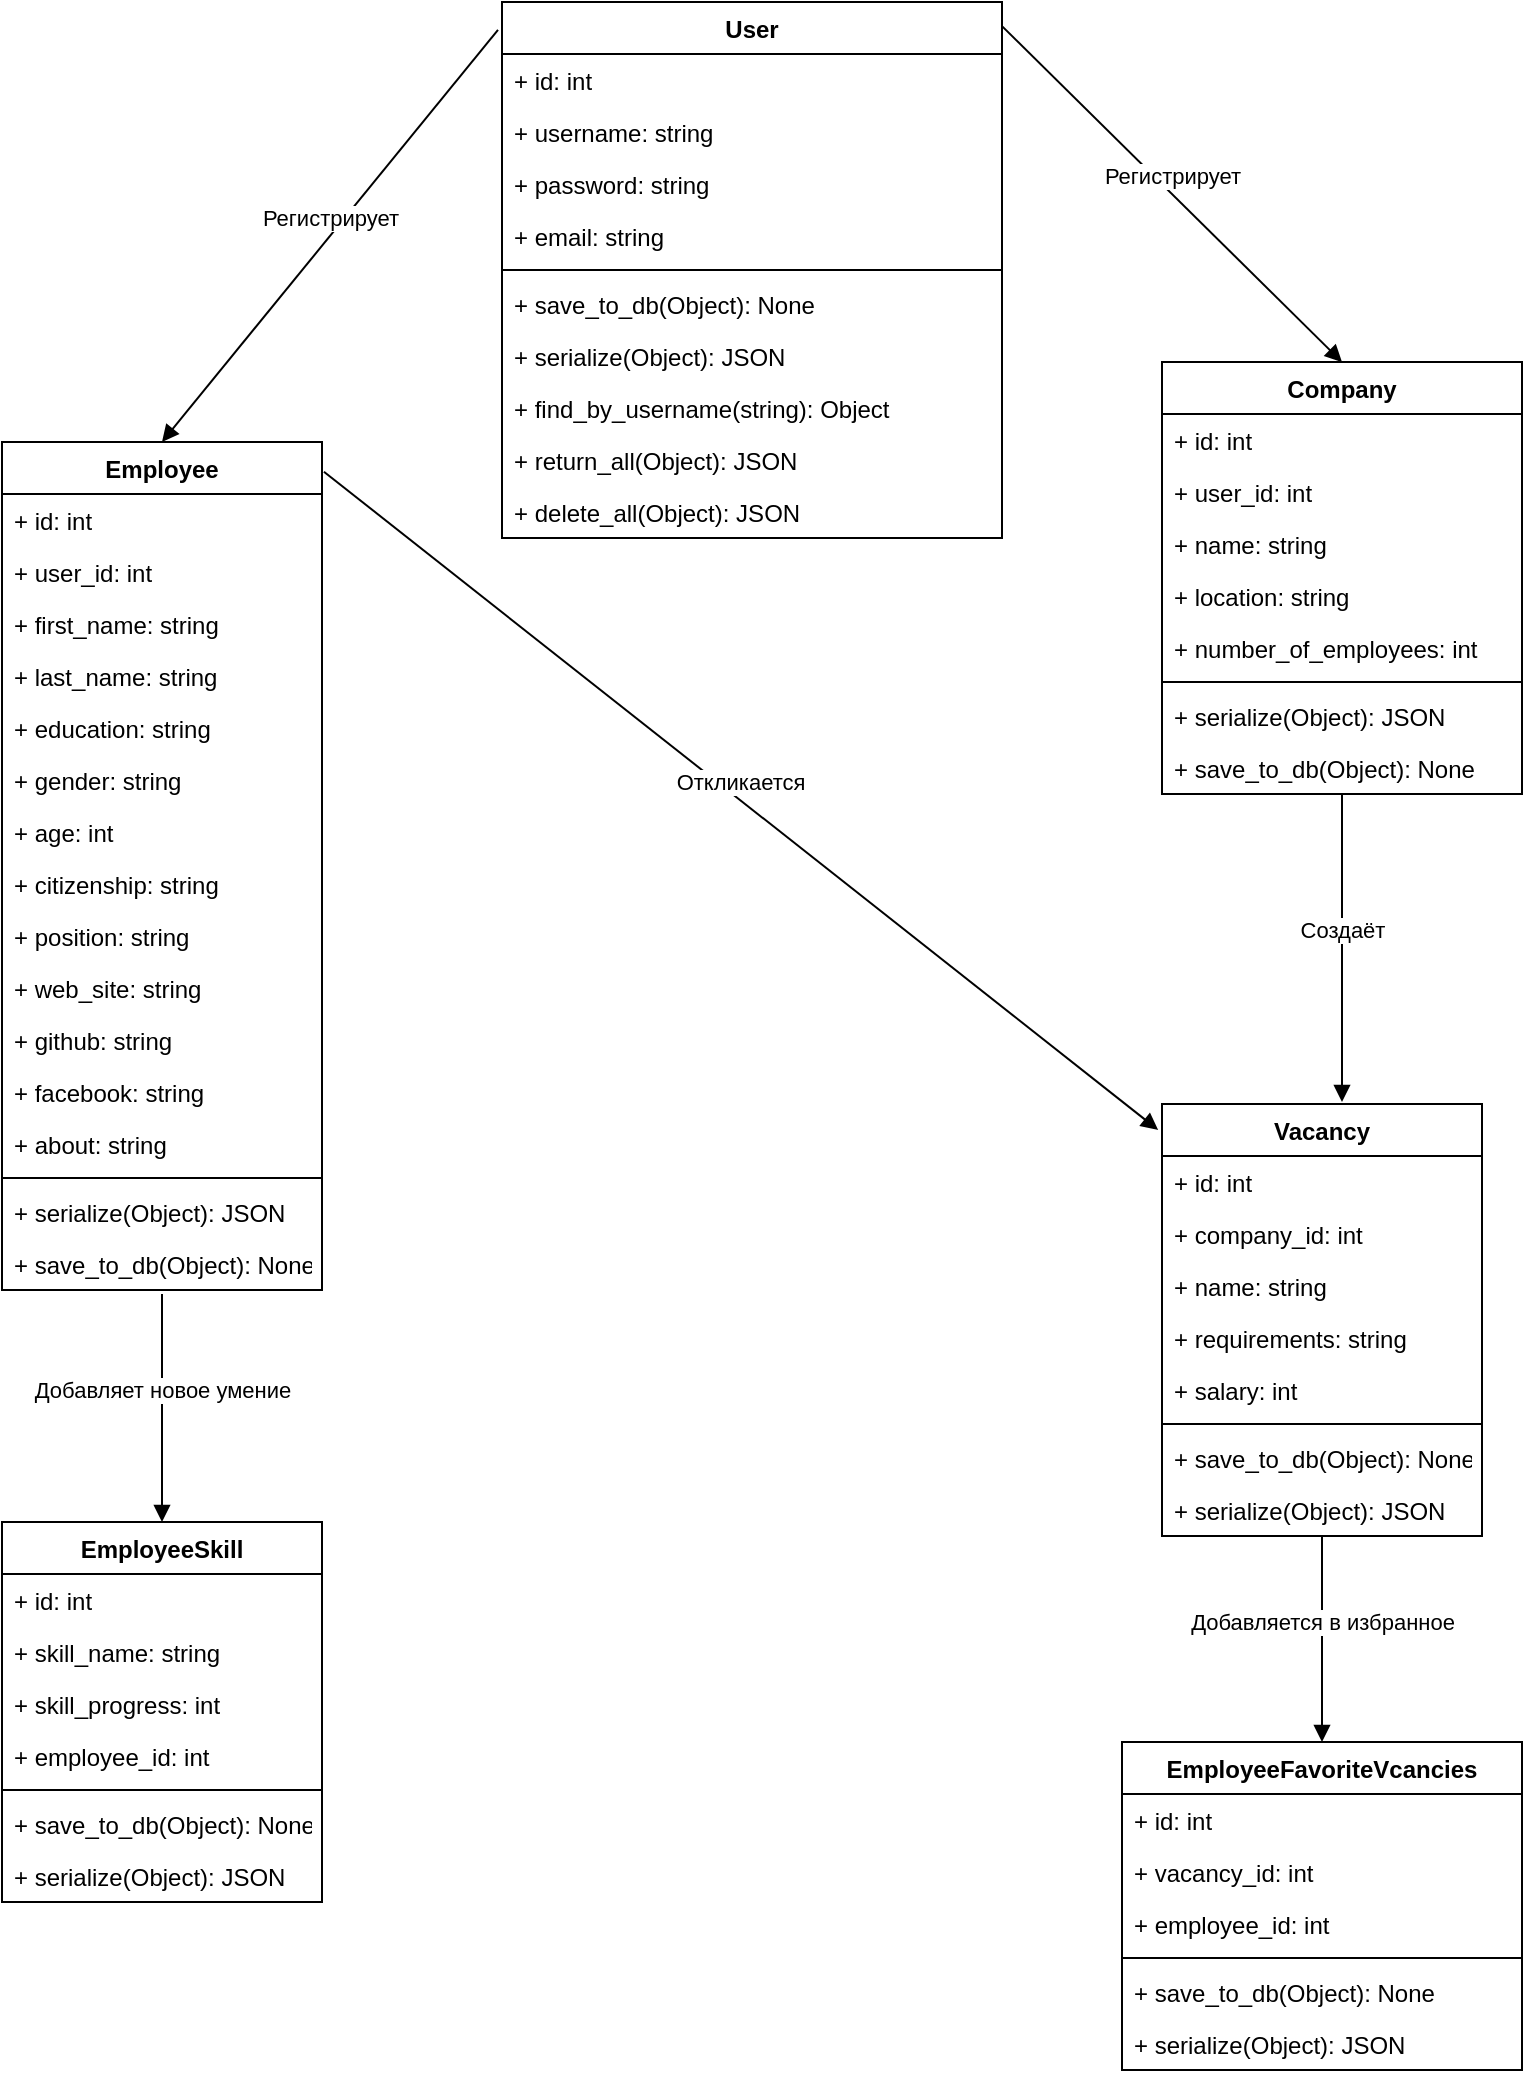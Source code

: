 <mxfile version="14.7.7" type="github">
  <diagram id="C5RBs43oDa-KdzZeNtuy" name="Page-1">
    <mxGraphModel dx="1350" dy="737" grid="1" gridSize="10" guides="1" tooltips="1" connect="1" arrows="1" fold="1" page="1" pageScale="1" pageWidth="827" pageHeight="1169" math="0" shadow="0">
      <root>
        <mxCell id="WIyWlLk6GJQsqaUBKTNV-0" />
        <mxCell id="WIyWlLk6GJQsqaUBKTNV-1" parent="WIyWlLk6GJQsqaUBKTNV-0" />
        <mxCell id="PgZGCa1TyWH5VlwM0zbp-7" value="Company" style="swimlane;fontStyle=1;align=center;verticalAlign=top;childLayout=stackLayout;horizontal=1;startSize=26;horizontalStack=0;resizeParent=1;resizeParentMax=0;resizeLast=0;collapsible=1;marginBottom=0;" vertex="1" parent="WIyWlLk6GJQsqaUBKTNV-1">
          <mxGeometry x="630" y="210" width="180" height="216" as="geometry" />
        </mxCell>
        <mxCell id="PgZGCa1TyWH5VlwM0zbp-8" value="+ id: int" style="text;strokeColor=none;fillColor=none;align=left;verticalAlign=top;spacingLeft=4;spacingRight=4;overflow=hidden;rotatable=0;points=[[0,0.5],[1,0.5]];portConstraint=eastwest;" vertex="1" parent="PgZGCa1TyWH5VlwM0zbp-7">
          <mxGeometry y="26" width="180" height="26" as="geometry" />
        </mxCell>
        <mxCell id="PgZGCa1TyWH5VlwM0zbp-11" value="+ user_id: int" style="text;strokeColor=none;fillColor=none;align=left;verticalAlign=top;spacingLeft=4;spacingRight=4;overflow=hidden;rotatable=0;points=[[0,0.5],[1,0.5]];portConstraint=eastwest;" vertex="1" parent="PgZGCa1TyWH5VlwM0zbp-7">
          <mxGeometry y="52" width="180" height="26" as="geometry" />
        </mxCell>
        <mxCell id="PgZGCa1TyWH5VlwM0zbp-12" value="+ name: string" style="text;strokeColor=none;fillColor=none;align=left;verticalAlign=top;spacingLeft=4;spacingRight=4;overflow=hidden;rotatable=0;points=[[0,0.5],[1,0.5]];portConstraint=eastwest;" vertex="1" parent="PgZGCa1TyWH5VlwM0zbp-7">
          <mxGeometry y="78" width="180" height="26" as="geometry" />
        </mxCell>
        <mxCell id="PgZGCa1TyWH5VlwM0zbp-13" value="+ location: string" style="text;strokeColor=none;fillColor=none;align=left;verticalAlign=top;spacingLeft=4;spacingRight=4;overflow=hidden;rotatable=0;points=[[0,0.5],[1,0.5]];portConstraint=eastwest;" vertex="1" parent="PgZGCa1TyWH5VlwM0zbp-7">
          <mxGeometry y="104" width="180" height="26" as="geometry" />
        </mxCell>
        <mxCell id="PgZGCa1TyWH5VlwM0zbp-14" value="+ number_of_employees: int" style="text;strokeColor=none;fillColor=none;align=left;verticalAlign=top;spacingLeft=4;spacingRight=4;overflow=hidden;rotatable=0;points=[[0,0.5],[1,0.5]];portConstraint=eastwest;" vertex="1" parent="PgZGCa1TyWH5VlwM0zbp-7">
          <mxGeometry y="130" width="180" height="26" as="geometry" />
        </mxCell>
        <mxCell id="PgZGCa1TyWH5VlwM0zbp-9" value="" style="line;strokeWidth=1;fillColor=none;align=left;verticalAlign=middle;spacingTop=-1;spacingLeft=3;spacingRight=3;rotatable=0;labelPosition=right;points=[];portConstraint=eastwest;" vertex="1" parent="PgZGCa1TyWH5VlwM0zbp-7">
          <mxGeometry y="156" width="180" height="8" as="geometry" />
        </mxCell>
        <mxCell id="PgZGCa1TyWH5VlwM0zbp-10" value="+ serialize(Object): JSON" style="text;strokeColor=none;fillColor=none;align=left;verticalAlign=top;spacingLeft=4;spacingRight=4;overflow=hidden;rotatable=0;points=[[0,0.5],[1,0.5]];portConstraint=eastwest;" vertex="1" parent="PgZGCa1TyWH5VlwM0zbp-7">
          <mxGeometry y="164" width="180" height="26" as="geometry" />
        </mxCell>
        <mxCell id="PgZGCa1TyWH5VlwM0zbp-15" value="+ save_to_db(Object): None" style="text;strokeColor=none;fillColor=none;align=left;verticalAlign=top;spacingLeft=4;spacingRight=4;overflow=hidden;rotatable=0;points=[[0,0.5],[1,0.5]];portConstraint=eastwest;" vertex="1" parent="PgZGCa1TyWH5VlwM0zbp-7">
          <mxGeometry y="190" width="180" height="26" as="geometry" />
        </mxCell>
        <mxCell id="PgZGCa1TyWH5VlwM0zbp-17" value="Employee" style="swimlane;fontStyle=1;align=center;verticalAlign=top;childLayout=stackLayout;horizontal=1;startSize=26;horizontalStack=0;resizeParent=1;resizeParentMax=0;resizeLast=0;collapsible=1;marginBottom=0;" vertex="1" parent="WIyWlLk6GJQsqaUBKTNV-1">
          <mxGeometry x="50" y="250" width="160" height="424" as="geometry" />
        </mxCell>
        <mxCell id="PgZGCa1TyWH5VlwM0zbp-18" value="+ id: int" style="text;strokeColor=none;fillColor=none;align=left;verticalAlign=top;spacingLeft=4;spacingRight=4;overflow=hidden;rotatable=0;points=[[0,0.5],[1,0.5]];portConstraint=eastwest;" vertex="1" parent="PgZGCa1TyWH5VlwM0zbp-17">
          <mxGeometry y="26" width="160" height="26" as="geometry" />
        </mxCell>
        <mxCell id="PgZGCa1TyWH5VlwM0zbp-21" value="+ user_id: int" style="text;strokeColor=none;fillColor=none;align=left;verticalAlign=top;spacingLeft=4;spacingRight=4;overflow=hidden;rotatable=0;points=[[0,0.5],[1,0.5]];portConstraint=eastwest;" vertex="1" parent="PgZGCa1TyWH5VlwM0zbp-17">
          <mxGeometry y="52" width="160" height="26" as="geometry" />
        </mxCell>
        <mxCell id="PgZGCa1TyWH5VlwM0zbp-22" value="+ first_name: string" style="text;strokeColor=none;fillColor=none;align=left;verticalAlign=top;spacingLeft=4;spacingRight=4;overflow=hidden;rotatable=0;points=[[0,0.5],[1,0.5]];portConstraint=eastwest;" vertex="1" parent="PgZGCa1TyWH5VlwM0zbp-17">
          <mxGeometry y="78" width="160" height="26" as="geometry" />
        </mxCell>
        <mxCell id="PgZGCa1TyWH5VlwM0zbp-23" value="+ last_name: string" style="text;strokeColor=none;fillColor=none;align=left;verticalAlign=top;spacingLeft=4;spacingRight=4;overflow=hidden;rotatable=0;points=[[0,0.5],[1,0.5]];portConstraint=eastwest;" vertex="1" parent="PgZGCa1TyWH5VlwM0zbp-17">
          <mxGeometry y="104" width="160" height="26" as="geometry" />
        </mxCell>
        <mxCell id="PgZGCa1TyWH5VlwM0zbp-24" value="+ education: string" style="text;strokeColor=none;fillColor=none;align=left;verticalAlign=top;spacingLeft=4;spacingRight=4;overflow=hidden;rotatable=0;points=[[0,0.5],[1,0.5]];portConstraint=eastwest;" vertex="1" parent="PgZGCa1TyWH5VlwM0zbp-17">
          <mxGeometry y="130" width="160" height="26" as="geometry" />
        </mxCell>
        <mxCell id="PgZGCa1TyWH5VlwM0zbp-25" value="+ gender: string" style="text;strokeColor=none;fillColor=none;align=left;verticalAlign=top;spacingLeft=4;spacingRight=4;overflow=hidden;rotatable=0;points=[[0,0.5],[1,0.5]];portConstraint=eastwest;" vertex="1" parent="PgZGCa1TyWH5VlwM0zbp-17">
          <mxGeometry y="156" width="160" height="26" as="geometry" />
        </mxCell>
        <mxCell id="PgZGCa1TyWH5VlwM0zbp-26" value="+ age: int" style="text;strokeColor=none;fillColor=none;align=left;verticalAlign=top;spacingLeft=4;spacingRight=4;overflow=hidden;rotatable=0;points=[[0,0.5],[1,0.5]];portConstraint=eastwest;" vertex="1" parent="PgZGCa1TyWH5VlwM0zbp-17">
          <mxGeometry y="182" width="160" height="26" as="geometry" />
        </mxCell>
        <mxCell id="PgZGCa1TyWH5VlwM0zbp-27" value="+ citizenship: string" style="text;strokeColor=none;fillColor=none;align=left;verticalAlign=top;spacingLeft=4;spacingRight=4;overflow=hidden;rotatable=0;points=[[0,0.5],[1,0.5]];portConstraint=eastwest;" vertex="1" parent="PgZGCa1TyWH5VlwM0zbp-17">
          <mxGeometry y="208" width="160" height="26" as="geometry" />
        </mxCell>
        <mxCell id="PgZGCa1TyWH5VlwM0zbp-28" value="+ position: string" style="text;strokeColor=none;fillColor=none;align=left;verticalAlign=top;spacingLeft=4;spacingRight=4;overflow=hidden;rotatable=0;points=[[0,0.5],[1,0.5]];portConstraint=eastwest;" vertex="1" parent="PgZGCa1TyWH5VlwM0zbp-17">
          <mxGeometry y="234" width="160" height="26" as="geometry" />
        </mxCell>
        <mxCell id="PgZGCa1TyWH5VlwM0zbp-29" value="+ web_site: string" style="text;strokeColor=none;fillColor=none;align=left;verticalAlign=top;spacingLeft=4;spacingRight=4;overflow=hidden;rotatable=0;points=[[0,0.5],[1,0.5]];portConstraint=eastwest;" vertex="1" parent="PgZGCa1TyWH5VlwM0zbp-17">
          <mxGeometry y="260" width="160" height="26" as="geometry" />
        </mxCell>
        <mxCell id="PgZGCa1TyWH5VlwM0zbp-30" value="+ github: string" style="text;strokeColor=none;fillColor=none;align=left;verticalAlign=top;spacingLeft=4;spacingRight=4;overflow=hidden;rotatable=0;points=[[0,0.5],[1,0.5]];portConstraint=eastwest;" vertex="1" parent="PgZGCa1TyWH5VlwM0zbp-17">
          <mxGeometry y="286" width="160" height="26" as="geometry" />
        </mxCell>
        <mxCell id="PgZGCa1TyWH5VlwM0zbp-31" value="+ facebook: string" style="text;strokeColor=none;fillColor=none;align=left;verticalAlign=top;spacingLeft=4;spacingRight=4;overflow=hidden;rotatable=0;points=[[0,0.5],[1,0.5]];portConstraint=eastwest;" vertex="1" parent="PgZGCa1TyWH5VlwM0zbp-17">
          <mxGeometry y="312" width="160" height="26" as="geometry" />
        </mxCell>
        <mxCell id="PgZGCa1TyWH5VlwM0zbp-32" value="+ about: string" style="text;strokeColor=none;fillColor=none;align=left;verticalAlign=top;spacingLeft=4;spacingRight=4;overflow=hidden;rotatable=0;points=[[0,0.5],[1,0.5]];portConstraint=eastwest;" vertex="1" parent="PgZGCa1TyWH5VlwM0zbp-17">
          <mxGeometry y="338" width="160" height="26" as="geometry" />
        </mxCell>
        <mxCell id="PgZGCa1TyWH5VlwM0zbp-19" value="" style="line;strokeWidth=1;fillColor=none;align=left;verticalAlign=middle;spacingTop=-1;spacingLeft=3;spacingRight=3;rotatable=0;labelPosition=right;points=[];portConstraint=eastwest;" vertex="1" parent="PgZGCa1TyWH5VlwM0zbp-17">
          <mxGeometry y="364" width="160" height="8" as="geometry" />
        </mxCell>
        <mxCell id="PgZGCa1TyWH5VlwM0zbp-20" value="+ serialize(Object): JSON" style="text;strokeColor=none;fillColor=none;align=left;verticalAlign=top;spacingLeft=4;spacingRight=4;overflow=hidden;rotatable=0;points=[[0,0.5],[1,0.5]];portConstraint=eastwest;" vertex="1" parent="PgZGCa1TyWH5VlwM0zbp-17">
          <mxGeometry y="372" width="160" height="26" as="geometry" />
        </mxCell>
        <mxCell id="PgZGCa1TyWH5VlwM0zbp-33" value="+ save_to_db(Object): None" style="text;strokeColor=none;fillColor=none;align=left;verticalAlign=top;spacingLeft=4;spacingRight=4;overflow=hidden;rotatable=0;points=[[0,0.5],[1,0.5]];portConstraint=eastwest;" vertex="1" parent="PgZGCa1TyWH5VlwM0zbp-17">
          <mxGeometry y="398" width="160" height="26" as="geometry" />
        </mxCell>
        <mxCell id="PgZGCa1TyWH5VlwM0zbp-35" value="EmployeeSkill" style="swimlane;fontStyle=1;align=center;verticalAlign=top;childLayout=stackLayout;horizontal=1;startSize=26;horizontalStack=0;resizeParent=1;resizeParentMax=0;resizeLast=0;collapsible=1;marginBottom=0;" vertex="1" parent="WIyWlLk6GJQsqaUBKTNV-1">
          <mxGeometry x="50" y="790" width="160" height="190" as="geometry" />
        </mxCell>
        <mxCell id="PgZGCa1TyWH5VlwM0zbp-36" value="+ id: int" style="text;strokeColor=none;fillColor=none;align=left;verticalAlign=top;spacingLeft=4;spacingRight=4;overflow=hidden;rotatable=0;points=[[0,0.5],[1,0.5]];portConstraint=eastwest;" vertex="1" parent="PgZGCa1TyWH5VlwM0zbp-35">
          <mxGeometry y="26" width="160" height="26" as="geometry" />
        </mxCell>
        <mxCell id="PgZGCa1TyWH5VlwM0zbp-39" value="+ skill_name: string" style="text;strokeColor=none;fillColor=none;align=left;verticalAlign=top;spacingLeft=4;spacingRight=4;overflow=hidden;rotatable=0;points=[[0,0.5],[1,0.5]];portConstraint=eastwest;" vertex="1" parent="PgZGCa1TyWH5VlwM0zbp-35">
          <mxGeometry y="52" width="160" height="26" as="geometry" />
        </mxCell>
        <mxCell id="PgZGCa1TyWH5VlwM0zbp-40" value="+ skill_progress: int" style="text;strokeColor=none;fillColor=none;align=left;verticalAlign=top;spacingLeft=4;spacingRight=4;overflow=hidden;rotatable=0;points=[[0,0.5],[1,0.5]];portConstraint=eastwest;" vertex="1" parent="PgZGCa1TyWH5VlwM0zbp-35">
          <mxGeometry y="78" width="160" height="26" as="geometry" />
        </mxCell>
        <mxCell id="PgZGCa1TyWH5VlwM0zbp-41" value="+ employee_id: int" style="text;strokeColor=none;fillColor=none;align=left;verticalAlign=top;spacingLeft=4;spacingRight=4;overflow=hidden;rotatable=0;points=[[0,0.5],[1,0.5]];portConstraint=eastwest;" vertex="1" parent="PgZGCa1TyWH5VlwM0zbp-35">
          <mxGeometry y="104" width="160" height="26" as="geometry" />
        </mxCell>
        <mxCell id="PgZGCa1TyWH5VlwM0zbp-37" value="" style="line;strokeWidth=1;fillColor=none;align=left;verticalAlign=middle;spacingTop=-1;spacingLeft=3;spacingRight=3;rotatable=0;labelPosition=right;points=[];portConstraint=eastwest;" vertex="1" parent="PgZGCa1TyWH5VlwM0zbp-35">
          <mxGeometry y="130" width="160" height="8" as="geometry" />
        </mxCell>
        <mxCell id="PgZGCa1TyWH5VlwM0zbp-38" value="+ save_to_db(Object): None" style="text;strokeColor=none;fillColor=none;align=left;verticalAlign=top;spacingLeft=4;spacingRight=4;overflow=hidden;rotatable=0;points=[[0,0.5],[1,0.5]];portConstraint=eastwest;" vertex="1" parent="PgZGCa1TyWH5VlwM0zbp-35">
          <mxGeometry y="138" width="160" height="26" as="geometry" />
        </mxCell>
        <mxCell id="PgZGCa1TyWH5VlwM0zbp-42" value="+ serialize(Object): JSON" style="text;strokeColor=none;fillColor=none;align=left;verticalAlign=top;spacingLeft=4;spacingRight=4;overflow=hidden;rotatable=0;points=[[0,0.5],[1,0.5]];portConstraint=eastwest;" vertex="1" parent="PgZGCa1TyWH5VlwM0zbp-35">
          <mxGeometry y="164" width="160" height="26" as="geometry" />
        </mxCell>
        <mxCell id="PgZGCa1TyWH5VlwM0zbp-43" value="Vacancy" style="swimlane;fontStyle=1;align=center;verticalAlign=top;childLayout=stackLayout;horizontal=1;startSize=26;horizontalStack=0;resizeParent=1;resizeParentMax=0;resizeLast=0;collapsible=1;marginBottom=0;" vertex="1" parent="WIyWlLk6GJQsqaUBKTNV-1">
          <mxGeometry x="630" y="581" width="160" height="216" as="geometry" />
        </mxCell>
        <mxCell id="PgZGCa1TyWH5VlwM0zbp-44" value="+ id: int" style="text;strokeColor=none;fillColor=none;align=left;verticalAlign=top;spacingLeft=4;spacingRight=4;overflow=hidden;rotatable=0;points=[[0,0.5],[1,0.5]];portConstraint=eastwest;" vertex="1" parent="PgZGCa1TyWH5VlwM0zbp-43">
          <mxGeometry y="26" width="160" height="26" as="geometry" />
        </mxCell>
        <mxCell id="PgZGCa1TyWH5VlwM0zbp-47" value="+ company_id: int" style="text;strokeColor=none;fillColor=none;align=left;verticalAlign=top;spacingLeft=4;spacingRight=4;overflow=hidden;rotatable=0;points=[[0,0.5],[1,0.5]];portConstraint=eastwest;" vertex="1" parent="PgZGCa1TyWH5VlwM0zbp-43">
          <mxGeometry y="52" width="160" height="26" as="geometry" />
        </mxCell>
        <mxCell id="PgZGCa1TyWH5VlwM0zbp-48" value="+ name: string" style="text;strokeColor=none;fillColor=none;align=left;verticalAlign=top;spacingLeft=4;spacingRight=4;overflow=hidden;rotatable=0;points=[[0,0.5],[1,0.5]];portConstraint=eastwest;" vertex="1" parent="PgZGCa1TyWH5VlwM0zbp-43">
          <mxGeometry y="78" width="160" height="26" as="geometry" />
        </mxCell>
        <mxCell id="PgZGCa1TyWH5VlwM0zbp-49" value="+ requirements: string" style="text;strokeColor=none;fillColor=none;align=left;verticalAlign=top;spacingLeft=4;spacingRight=4;overflow=hidden;rotatable=0;points=[[0,0.5],[1,0.5]];portConstraint=eastwest;" vertex="1" parent="PgZGCa1TyWH5VlwM0zbp-43">
          <mxGeometry y="104" width="160" height="26" as="geometry" />
        </mxCell>
        <mxCell id="PgZGCa1TyWH5VlwM0zbp-50" value="+ salary: int" style="text;strokeColor=none;fillColor=none;align=left;verticalAlign=top;spacingLeft=4;spacingRight=4;overflow=hidden;rotatable=0;points=[[0,0.5],[1,0.5]];portConstraint=eastwest;" vertex="1" parent="PgZGCa1TyWH5VlwM0zbp-43">
          <mxGeometry y="130" width="160" height="26" as="geometry" />
        </mxCell>
        <mxCell id="PgZGCa1TyWH5VlwM0zbp-45" value="" style="line;strokeWidth=1;fillColor=none;align=left;verticalAlign=middle;spacingTop=-1;spacingLeft=3;spacingRight=3;rotatable=0;labelPosition=right;points=[];portConstraint=eastwest;" vertex="1" parent="PgZGCa1TyWH5VlwM0zbp-43">
          <mxGeometry y="156" width="160" height="8" as="geometry" />
        </mxCell>
        <mxCell id="PgZGCa1TyWH5VlwM0zbp-46" value="+ save_to_db(Object): None" style="text;strokeColor=none;fillColor=none;align=left;verticalAlign=top;spacingLeft=4;spacingRight=4;overflow=hidden;rotatable=0;points=[[0,0.5],[1,0.5]];portConstraint=eastwest;" vertex="1" parent="PgZGCa1TyWH5VlwM0zbp-43">
          <mxGeometry y="164" width="160" height="26" as="geometry" />
        </mxCell>
        <mxCell id="PgZGCa1TyWH5VlwM0zbp-51" value="+ serialize(Object): JSON" style="text;strokeColor=none;fillColor=none;align=left;verticalAlign=top;spacingLeft=4;spacingRight=4;overflow=hidden;rotatable=0;points=[[0,0.5],[1,0.5]];portConstraint=eastwest;" vertex="1" parent="PgZGCa1TyWH5VlwM0zbp-43">
          <mxGeometry y="190" width="160" height="26" as="geometry" />
        </mxCell>
        <mxCell id="PgZGCa1TyWH5VlwM0zbp-52" value="EmployeeFavoriteVcancies" style="swimlane;fontStyle=1;align=center;verticalAlign=top;childLayout=stackLayout;horizontal=1;startSize=26;horizontalStack=0;resizeParent=1;resizeParentMax=0;resizeLast=0;collapsible=1;marginBottom=0;" vertex="1" parent="WIyWlLk6GJQsqaUBKTNV-1">
          <mxGeometry x="610" y="900" width="200" height="164" as="geometry" />
        </mxCell>
        <mxCell id="PgZGCa1TyWH5VlwM0zbp-53" value="+ id: int" style="text;strokeColor=none;fillColor=none;align=left;verticalAlign=top;spacingLeft=4;spacingRight=4;overflow=hidden;rotatable=0;points=[[0,0.5],[1,0.5]];portConstraint=eastwest;" vertex="1" parent="PgZGCa1TyWH5VlwM0zbp-52">
          <mxGeometry y="26" width="200" height="26" as="geometry" />
        </mxCell>
        <mxCell id="PgZGCa1TyWH5VlwM0zbp-57" value="+ vacancy_id: int" style="text;strokeColor=none;fillColor=none;align=left;verticalAlign=top;spacingLeft=4;spacingRight=4;overflow=hidden;rotatable=0;points=[[0,0.5],[1,0.5]];portConstraint=eastwest;" vertex="1" parent="PgZGCa1TyWH5VlwM0zbp-52">
          <mxGeometry y="52" width="200" height="26" as="geometry" />
        </mxCell>
        <mxCell id="PgZGCa1TyWH5VlwM0zbp-58" value="+ employee_id: int" style="text;strokeColor=none;fillColor=none;align=left;verticalAlign=top;spacingLeft=4;spacingRight=4;overflow=hidden;rotatable=0;points=[[0,0.5],[1,0.5]];portConstraint=eastwest;" vertex="1" parent="PgZGCa1TyWH5VlwM0zbp-52">
          <mxGeometry y="78" width="200" height="26" as="geometry" />
        </mxCell>
        <mxCell id="PgZGCa1TyWH5VlwM0zbp-54" value="" style="line;strokeWidth=1;fillColor=none;align=left;verticalAlign=middle;spacingTop=-1;spacingLeft=3;spacingRight=3;rotatable=0;labelPosition=right;points=[];portConstraint=eastwest;" vertex="1" parent="PgZGCa1TyWH5VlwM0zbp-52">
          <mxGeometry y="104" width="200" height="8" as="geometry" />
        </mxCell>
        <mxCell id="PgZGCa1TyWH5VlwM0zbp-55" value="+ save_to_db(Object): None" style="text;strokeColor=none;fillColor=none;align=left;verticalAlign=top;spacingLeft=4;spacingRight=4;overflow=hidden;rotatable=0;points=[[0,0.5],[1,0.5]];portConstraint=eastwest;" vertex="1" parent="PgZGCa1TyWH5VlwM0zbp-52">
          <mxGeometry y="112" width="200" height="26" as="geometry" />
        </mxCell>
        <mxCell id="PgZGCa1TyWH5VlwM0zbp-59" value="+ serialize(Object): JSON" style="text;strokeColor=none;fillColor=none;align=left;verticalAlign=top;spacingLeft=4;spacingRight=4;overflow=hidden;rotatable=0;points=[[0,0.5],[1,0.5]];portConstraint=eastwest;" vertex="1" parent="PgZGCa1TyWH5VlwM0zbp-52">
          <mxGeometry y="138" width="200" height="26" as="geometry" />
        </mxCell>
        <mxCell id="PgZGCa1TyWH5VlwM0zbp-66" value="User" style="swimlane;fontStyle=1;align=center;verticalAlign=top;childLayout=stackLayout;horizontal=1;startSize=26;horizontalStack=0;resizeParent=1;resizeParentMax=0;resizeLast=0;collapsible=1;marginBottom=0;" vertex="1" parent="WIyWlLk6GJQsqaUBKTNV-1">
          <mxGeometry x="300" y="30" width="250" height="268" as="geometry" />
        </mxCell>
        <mxCell id="PgZGCa1TyWH5VlwM0zbp-67" value="+ id: int" style="text;strokeColor=none;fillColor=none;align=left;verticalAlign=top;spacingLeft=4;spacingRight=4;overflow=hidden;rotatable=0;points=[[0,0.5],[1,0.5]];portConstraint=eastwest;" vertex="1" parent="PgZGCa1TyWH5VlwM0zbp-66">
          <mxGeometry y="26" width="250" height="26" as="geometry" />
        </mxCell>
        <mxCell id="PgZGCa1TyWH5VlwM0zbp-70" value="+ username: string" style="text;strokeColor=none;fillColor=none;align=left;verticalAlign=top;spacingLeft=4;spacingRight=4;overflow=hidden;rotatable=0;points=[[0,0.5],[1,0.5]];portConstraint=eastwest;" vertex="1" parent="PgZGCa1TyWH5VlwM0zbp-66">
          <mxGeometry y="52" width="250" height="26" as="geometry" />
        </mxCell>
        <mxCell id="PgZGCa1TyWH5VlwM0zbp-71" value="+ password: string" style="text;strokeColor=none;fillColor=none;align=left;verticalAlign=top;spacingLeft=4;spacingRight=4;overflow=hidden;rotatable=0;points=[[0,0.5],[1,0.5]];portConstraint=eastwest;" vertex="1" parent="PgZGCa1TyWH5VlwM0zbp-66">
          <mxGeometry y="78" width="250" height="26" as="geometry" />
        </mxCell>
        <mxCell id="PgZGCa1TyWH5VlwM0zbp-72" value="+ email: string" style="text;strokeColor=none;fillColor=none;align=left;verticalAlign=top;spacingLeft=4;spacingRight=4;overflow=hidden;rotatable=0;points=[[0,0.5],[1,0.5]];portConstraint=eastwest;" vertex="1" parent="PgZGCa1TyWH5VlwM0zbp-66">
          <mxGeometry y="104" width="250" height="26" as="geometry" />
        </mxCell>
        <mxCell id="PgZGCa1TyWH5VlwM0zbp-68" value="" style="line;strokeWidth=1;fillColor=none;align=left;verticalAlign=middle;spacingTop=-1;spacingLeft=3;spacingRight=3;rotatable=0;labelPosition=right;points=[];portConstraint=eastwest;" vertex="1" parent="PgZGCa1TyWH5VlwM0zbp-66">
          <mxGeometry y="130" width="250" height="8" as="geometry" />
        </mxCell>
        <mxCell id="PgZGCa1TyWH5VlwM0zbp-69" value="+ save_to_db(Object): None" style="text;strokeColor=none;fillColor=none;align=left;verticalAlign=top;spacingLeft=4;spacingRight=4;overflow=hidden;rotatable=0;points=[[0,0.5],[1,0.5]];portConstraint=eastwest;" vertex="1" parent="PgZGCa1TyWH5VlwM0zbp-66">
          <mxGeometry y="138" width="250" height="26" as="geometry" />
        </mxCell>
        <mxCell id="PgZGCa1TyWH5VlwM0zbp-73" value="+ serialize(Object): JSON" style="text;strokeColor=none;fillColor=none;align=left;verticalAlign=top;spacingLeft=4;spacingRight=4;overflow=hidden;rotatable=0;points=[[0,0.5],[1,0.5]];portConstraint=eastwest;" vertex="1" parent="PgZGCa1TyWH5VlwM0zbp-66">
          <mxGeometry y="164" width="250" height="26" as="geometry" />
        </mxCell>
        <mxCell id="PgZGCa1TyWH5VlwM0zbp-74" value="+ find_by_username(string): Object" style="text;strokeColor=none;fillColor=none;align=left;verticalAlign=top;spacingLeft=4;spacingRight=4;overflow=hidden;rotatable=0;points=[[0,0.5],[1,0.5]];portConstraint=eastwest;" vertex="1" parent="PgZGCa1TyWH5VlwM0zbp-66">
          <mxGeometry y="190" width="250" height="26" as="geometry" />
        </mxCell>
        <mxCell id="PgZGCa1TyWH5VlwM0zbp-75" value="+ return_all(Object): JSON" style="text;strokeColor=none;fillColor=none;align=left;verticalAlign=top;spacingLeft=4;spacingRight=4;overflow=hidden;rotatable=0;points=[[0,0.5],[1,0.5]];portConstraint=eastwest;" vertex="1" parent="PgZGCa1TyWH5VlwM0zbp-66">
          <mxGeometry y="216" width="250" height="26" as="geometry" />
        </mxCell>
        <mxCell id="PgZGCa1TyWH5VlwM0zbp-76" value="+ delete_all(Object): JSON" style="text;strokeColor=none;fillColor=none;align=left;verticalAlign=top;spacingLeft=4;spacingRight=4;overflow=hidden;rotatable=0;points=[[0,0.5],[1,0.5]];portConstraint=eastwest;" vertex="1" parent="PgZGCa1TyWH5VlwM0zbp-66">
          <mxGeometry y="242" width="250" height="26" as="geometry" />
        </mxCell>
        <mxCell id="PgZGCa1TyWH5VlwM0zbp-77" value="Регистрирует" style="html=1;verticalAlign=bottom;endArrow=block;exitX=-0.008;exitY=0.052;exitDx=0;exitDy=0;exitPerimeter=0;entryX=0.5;entryY=0;entryDx=0;entryDy=0;" edge="1" parent="WIyWlLk6GJQsqaUBKTNV-1" source="PgZGCa1TyWH5VlwM0zbp-66" target="PgZGCa1TyWH5VlwM0zbp-17">
          <mxGeometry width="80" relative="1" as="geometry">
            <mxPoint x="460" y="380" as="sourcePoint" />
            <mxPoint x="540" y="380" as="targetPoint" />
          </mxGeometry>
        </mxCell>
        <mxCell id="PgZGCa1TyWH5VlwM0zbp-78" value="Регистрирует" style="html=1;verticalAlign=bottom;endArrow=block;exitX=1;exitY=0.045;exitDx=0;exitDy=0;exitPerimeter=0;entryX=0.5;entryY=0;entryDx=0;entryDy=0;" edge="1" parent="WIyWlLk6GJQsqaUBKTNV-1" source="PgZGCa1TyWH5VlwM0zbp-66" target="PgZGCa1TyWH5VlwM0zbp-7">
          <mxGeometry width="80" relative="1" as="geometry">
            <mxPoint x="460" y="380" as="sourcePoint" />
            <mxPoint x="540" y="380" as="targetPoint" />
          </mxGeometry>
        </mxCell>
        <mxCell id="PgZGCa1TyWH5VlwM0zbp-79" value="Создаёт" style="html=1;verticalAlign=bottom;endArrow=block;" edge="1" parent="WIyWlLk6GJQsqaUBKTNV-1" source="PgZGCa1TyWH5VlwM0zbp-15">
          <mxGeometry width="80" relative="1" as="geometry">
            <mxPoint x="640" y="520" as="sourcePoint" />
            <mxPoint x="720" y="580" as="targetPoint" />
          </mxGeometry>
        </mxCell>
        <mxCell id="PgZGCa1TyWH5VlwM0zbp-80" value="Откликается" style="html=1;verticalAlign=bottom;endArrow=block;exitX=1.006;exitY=0.035;exitDx=0;exitDy=0;exitPerimeter=0;entryX=-0.012;entryY=0.06;entryDx=0;entryDy=0;entryPerimeter=0;" edge="1" parent="WIyWlLk6GJQsqaUBKTNV-1" source="PgZGCa1TyWH5VlwM0zbp-17" target="PgZGCa1TyWH5VlwM0zbp-43">
          <mxGeometry width="80" relative="1" as="geometry">
            <mxPoint x="460" y="700" as="sourcePoint" />
            <mxPoint x="540" y="700" as="targetPoint" />
          </mxGeometry>
        </mxCell>
        <mxCell id="PgZGCa1TyWH5VlwM0zbp-81" value="Добавляется в избранное" style="html=1;verticalAlign=bottom;endArrow=block;entryX=0.5;entryY=0;entryDx=0;entryDy=0;exitX=0.5;exitY=1;exitDx=0;exitDy=0;exitPerimeter=0;" edge="1" parent="WIyWlLk6GJQsqaUBKTNV-1" source="PgZGCa1TyWH5VlwM0zbp-51" target="PgZGCa1TyWH5VlwM0zbp-52">
          <mxGeometry width="80" relative="1" as="geometry">
            <mxPoint x="460" y="700" as="sourcePoint" />
            <mxPoint x="540" y="700" as="targetPoint" />
          </mxGeometry>
        </mxCell>
        <mxCell id="PgZGCa1TyWH5VlwM0zbp-82" value="Добавляет новое умение" style="html=1;verticalAlign=bottom;endArrow=block;entryX=0.5;entryY=0;entryDx=0;entryDy=0;" edge="1" parent="WIyWlLk6GJQsqaUBKTNV-1" target="PgZGCa1TyWH5VlwM0zbp-35">
          <mxGeometry width="80" relative="1" as="geometry">
            <mxPoint x="130" y="676" as="sourcePoint" />
            <mxPoint x="540" y="640" as="targetPoint" />
          </mxGeometry>
        </mxCell>
      </root>
    </mxGraphModel>
  </diagram>
</mxfile>
